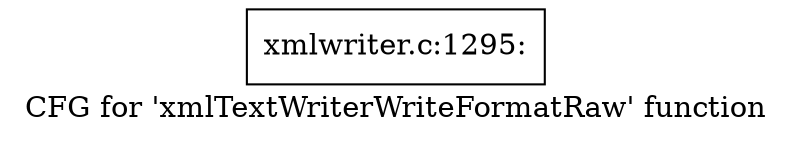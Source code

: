 digraph "CFG for 'xmlTextWriterWriteFormatRaw' function" {
	label="CFG for 'xmlTextWriterWriteFormatRaw' function";

	Node0x55d09c59ba00 [shape=record,label="{xmlwriter.c:1295:}"];
}
